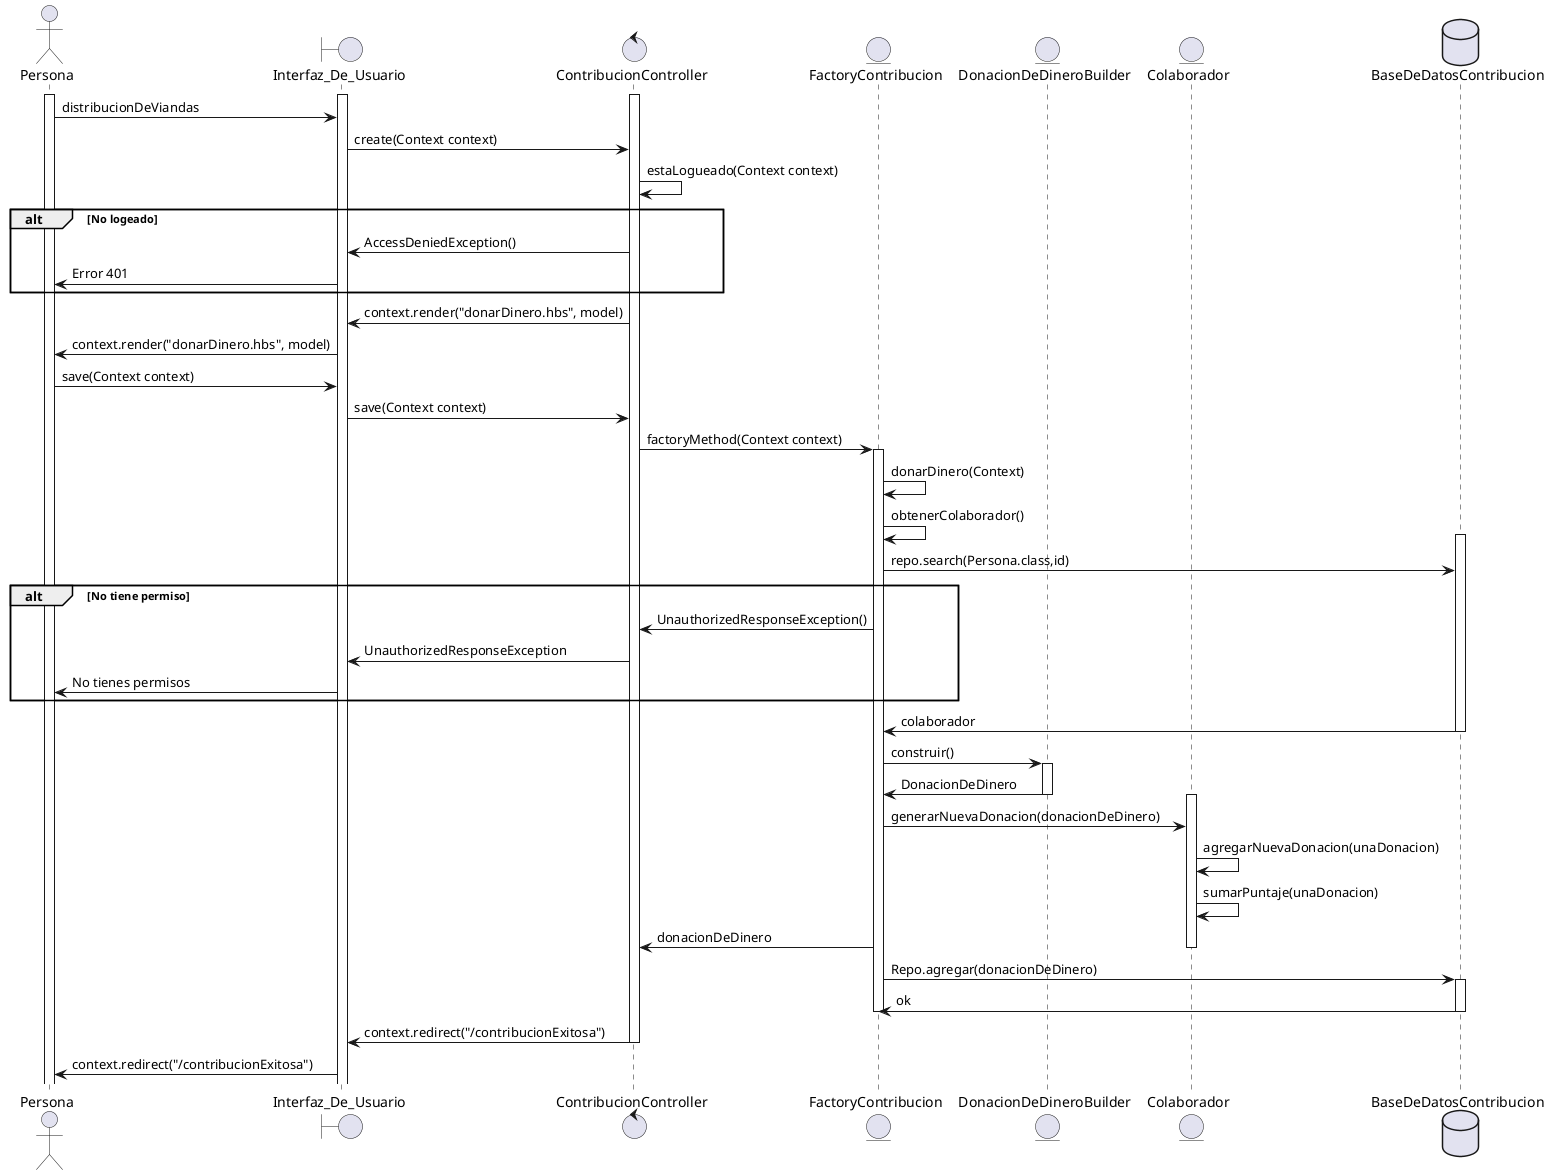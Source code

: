 @startuml DonarDinero
actor Persona
boundary Interfaz_De_Usuario
control ContribucionController

entity FactoryContribucion
entity DonacionDeDineroBuilder
entity Colaborador
database BaseDeDatosContribucion

activate Persona
activate Interfaz_De_Usuario
activate ContribucionController
Persona->Interfaz_De_Usuario: distribucionDeViandas

Interfaz_De_Usuario->ContribucionController: create(Context context)
ContribucionController->ContribucionController: estaLogueado(Context context)


alt No logeado
    ContribucionController->Interfaz_De_Usuario: AccessDeniedException()
    Interfaz_De_Usuario->Persona: Error 401
end

ContribucionController -> Interfaz_De_Usuario: context.render("donarDinero.hbs", model)
Interfaz_De_Usuario -> Persona: context.render("donarDinero.hbs", model)

Persona -> Interfaz_De_Usuario: save(Context context)
Interfaz_De_Usuario -> ContribucionController: save(Context context)
ContribucionController -> FactoryContribucion: factoryMethod(Context context)
activate FactoryContribucion
FactoryContribucion -> FactoryContribucion: donarDinero(Context)
FactoryContribucion -> FactoryContribucion: obtenerColaborador()
activate BaseDeDatosContribucion
FactoryContribucion -> BaseDeDatosContribucion : repo.search(Persona.class,id)
alt No tiene permiso
    FactoryContribucion -> ContribucionController: UnauthorizedResponseException()
    ContribucionController -> Interfaz_De_Usuario: UnauthorizedResponseException
    Interfaz_De_Usuario -> Persona: No tienes permisos
end
BaseDeDatosContribucion -> FactoryContribucion : colaborador
deactivate BaseDeDatosContribucion
FactoryContribucion -> DonacionDeDineroBuilder: construir()
activate DonacionDeDineroBuilder
DonacionDeDineroBuilder -> FactoryContribucion: DonacionDeDinero
deactivate DonacionDeDineroBuilder
activate Colaborador
FactoryContribucion -> Colaborador: generarNuevaDonacion(donacionDeDinero)
Colaborador -> Colaborador: agregarNuevaDonacion(unaDonacion)
Colaborador -> Colaborador: sumarPuntaje(unaDonacion)
FactoryContribucion -> ContribucionController: donacionDeDinero
deactivate Colaborador
FactoryContribucion -> BaseDeDatosContribucion: Repo.agregar(donacionDeDinero)
activate BaseDeDatosContribucion
BaseDeDatosContribucion -> FactoryContribucion: ok
deactivate FactoryContribucion
deactivate BaseDeDatosContribucion
ContribucionController -> Interfaz_De_Usuario: context.redirect("/contribucionExitosa")
deactivate ContribucionController

Interfaz_De_Usuario -> Persona: context.redirect("/contribucionExitosa")

@enduml
